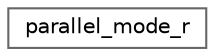 digraph "Graphical Class Hierarchy"
{
 // LATEX_PDF_SIZE
  bgcolor="transparent";
  edge [fontname=Helvetica,fontsize=10,labelfontname=Helvetica,labelfontsize=10];
  node [fontname=Helvetica,fontsize=10,shape=box,height=0.2,width=0.4];
  rankdir="LR";
  Node0 [id="Node000000",label="parallel_mode_r",height=0.2,width=0.4,color="grey40", fillcolor="white", style="filled",URL="$structparallel__mode__r.html",tooltip=" "];
}
